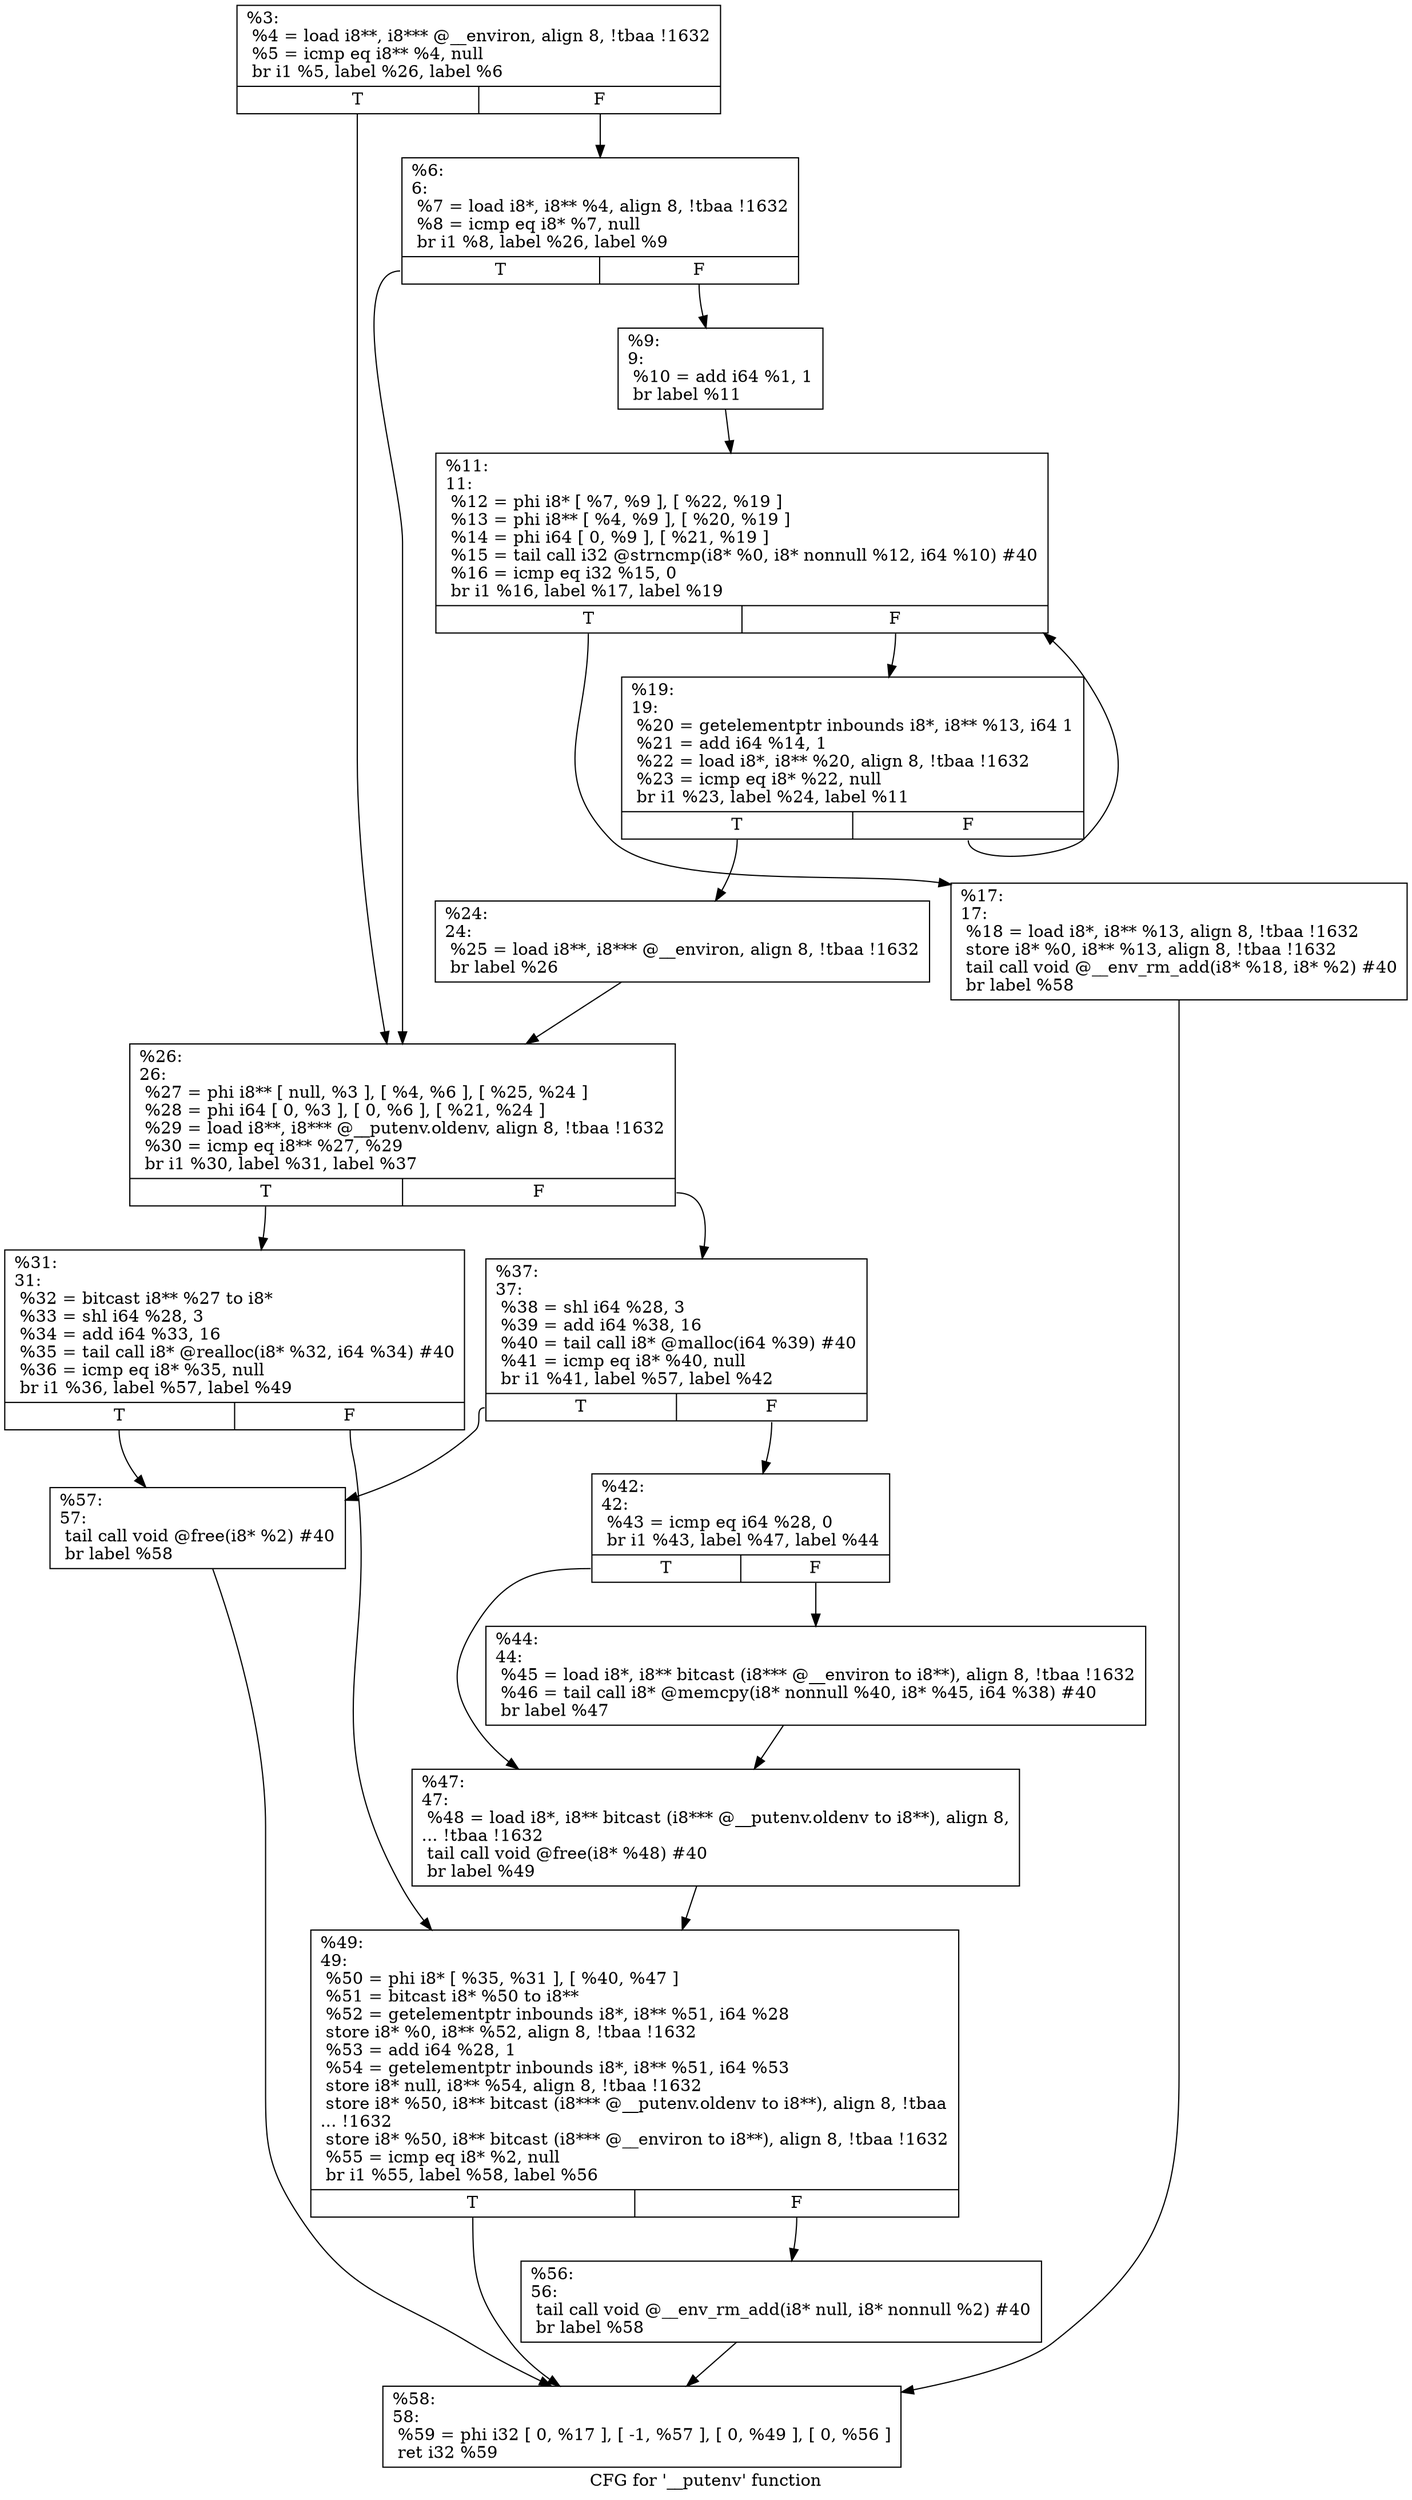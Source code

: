 digraph "CFG for '__putenv' function" {
	label="CFG for '__putenv' function";

	Node0x1bfdd30 [shape=record,label="{%3:\l  %4 = load i8**, i8*** @__environ, align 8, !tbaa !1632\l  %5 = icmp eq i8** %4, null\l  br i1 %5, label %26, label %6\l|{<s0>T|<s1>F}}"];
	Node0x1bfdd30:s0 -> Node0x1bff6c0;
	Node0x1bfdd30:s1 -> Node0x1bff3d0;
	Node0x1bff3d0 [shape=record,label="{%6:\l6:                                                \l  %7 = load i8*, i8** %4, align 8, !tbaa !1632\l  %8 = icmp eq i8* %7, null\l  br i1 %8, label %26, label %9\l|{<s0>T|<s1>F}}"];
	Node0x1bff3d0:s0 -> Node0x1bff6c0;
	Node0x1bff3d0:s1 -> Node0x1bff530;
	Node0x1bff530 [shape=record,label="{%9:\l9:                                                \l  %10 = add i64 %1, 1\l  br label %11\l}"];
	Node0x1bff530 -> Node0x1bff580;
	Node0x1bff580 [shape=record,label="{%11:\l11:                                               \l  %12 = phi i8* [ %7, %9 ], [ %22, %19 ]\l  %13 = phi i8** [ %4, %9 ], [ %20, %19 ]\l  %14 = phi i64 [ 0, %9 ], [ %21, %19 ]\l  %15 = tail call i32 @strncmp(i8* %0, i8* nonnull %12, i64 %10) #40\l  %16 = icmp eq i32 %15, 0\l  br i1 %16, label %17, label %19\l|{<s0>T|<s1>F}}"];
	Node0x1bff580:s0 -> Node0x1bff5d0;
	Node0x1bff580:s1 -> Node0x1bff620;
	Node0x1bff5d0 [shape=record,label="{%17:\l17:                                               \l  %18 = load i8*, i8** %13, align 8, !tbaa !1632\l  store i8* %0, i8** %13, align 8, !tbaa !1632\l  tail call void @__env_rm_add(i8* %18, i8* %2) #40\l  br label %58\l}"];
	Node0x1bff5d0 -> Node0x1bff990;
	Node0x1bff620 [shape=record,label="{%19:\l19:                                               \l  %20 = getelementptr inbounds i8*, i8** %13, i64 1\l  %21 = add i64 %14, 1\l  %22 = load i8*, i8** %20, align 8, !tbaa !1632\l  %23 = icmp eq i8* %22, null\l  br i1 %23, label %24, label %11\l|{<s0>T|<s1>F}}"];
	Node0x1bff620:s0 -> Node0x1bff670;
	Node0x1bff620:s1 -> Node0x1bff580;
	Node0x1bff670 [shape=record,label="{%24:\l24:                                               \l  %25 = load i8**, i8*** @__environ, align 8, !tbaa !1632\l  br label %26\l}"];
	Node0x1bff670 -> Node0x1bff6c0;
	Node0x1bff6c0 [shape=record,label="{%26:\l26:                                               \l  %27 = phi i8** [ null, %3 ], [ %4, %6 ], [ %25, %24 ]\l  %28 = phi i64 [ 0, %3 ], [ 0, %6 ], [ %21, %24 ]\l  %29 = load i8**, i8*** @__putenv.oldenv, align 8, !tbaa !1632\l  %30 = icmp eq i8** %27, %29\l  br i1 %30, label %31, label %37\l|{<s0>T|<s1>F}}"];
	Node0x1bff6c0:s0 -> Node0x1bff710;
	Node0x1bff6c0:s1 -> Node0x1bff760;
	Node0x1bff710 [shape=record,label="{%31:\l31:                                               \l  %32 = bitcast i8** %27 to i8*\l  %33 = shl i64 %28, 3\l  %34 = add i64 %33, 16\l  %35 = tail call i8* @realloc(i8* %32, i64 %34) #40\l  %36 = icmp eq i8* %35, null\l  br i1 %36, label %57, label %49\l|{<s0>T|<s1>F}}"];
	Node0x1bff710:s0 -> Node0x1bff940;
	Node0x1bff710:s1 -> Node0x1bff8a0;
	Node0x1bff760 [shape=record,label="{%37:\l37:                                               \l  %38 = shl i64 %28, 3\l  %39 = add i64 %38, 16\l  %40 = tail call i8* @malloc(i64 %39) #40\l  %41 = icmp eq i8* %40, null\l  br i1 %41, label %57, label %42\l|{<s0>T|<s1>F}}"];
	Node0x1bff760:s0 -> Node0x1bff940;
	Node0x1bff760:s1 -> Node0x1bff7b0;
	Node0x1bff7b0 [shape=record,label="{%42:\l42:                                               \l  %43 = icmp eq i64 %28, 0\l  br i1 %43, label %47, label %44\l|{<s0>T|<s1>F}}"];
	Node0x1bff7b0:s0 -> Node0x1bff850;
	Node0x1bff7b0:s1 -> Node0x1bff800;
	Node0x1bff800 [shape=record,label="{%44:\l44:                                               \l  %45 = load i8*, i8** bitcast (i8*** @__environ to i8**), align 8, !tbaa !1632\l  %46 = tail call i8* @memcpy(i8* nonnull %40, i8* %45, i64 %38) #40\l  br label %47\l}"];
	Node0x1bff800 -> Node0x1bff850;
	Node0x1bff850 [shape=record,label="{%47:\l47:                                               \l  %48 = load i8*, i8** bitcast (i8*** @__putenv.oldenv to i8**), align 8,\l... !tbaa !1632\l  tail call void @free(i8* %48) #40\l  br label %49\l}"];
	Node0x1bff850 -> Node0x1bff8a0;
	Node0x1bff8a0 [shape=record,label="{%49:\l49:                                               \l  %50 = phi i8* [ %35, %31 ], [ %40, %47 ]\l  %51 = bitcast i8* %50 to i8**\l  %52 = getelementptr inbounds i8*, i8** %51, i64 %28\l  store i8* %0, i8** %52, align 8, !tbaa !1632\l  %53 = add i64 %28, 1\l  %54 = getelementptr inbounds i8*, i8** %51, i64 %53\l  store i8* null, i8** %54, align 8, !tbaa !1632\l  store i8* %50, i8** bitcast (i8*** @__putenv.oldenv to i8**), align 8, !tbaa\l... !1632\l  store i8* %50, i8** bitcast (i8*** @__environ to i8**), align 8, !tbaa !1632\l  %55 = icmp eq i8* %2, null\l  br i1 %55, label %58, label %56\l|{<s0>T|<s1>F}}"];
	Node0x1bff8a0:s0 -> Node0x1bff990;
	Node0x1bff8a0:s1 -> Node0x1bff8f0;
	Node0x1bff8f0 [shape=record,label="{%56:\l56:                                               \l  tail call void @__env_rm_add(i8* null, i8* nonnull %2) #40\l  br label %58\l}"];
	Node0x1bff8f0 -> Node0x1bff990;
	Node0x1bff940 [shape=record,label="{%57:\l57:                                               \l  tail call void @free(i8* %2) #40\l  br label %58\l}"];
	Node0x1bff940 -> Node0x1bff990;
	Node0x1bff990 [shape=record,label="{%58:\l58:                                               \l  %59 = phi i32 [ 0, %17 ], [ -1, %57 ], [ 0, %49 ], [ 0, %56 ]\l  ret i32 %59\l}"];
}
